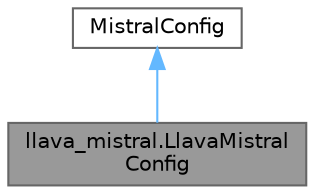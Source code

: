digraph "llava_mistral.LlavaMistralConfig"
{
 // LATEX_PDF_SIZE
  bgcolor="transparent";
  edge [fontname=Helvetica,fontsize=10,labelfontname=Helvetica,labelfontsize=10];
  node [fontname=Helvetica,fontsize=10,shape=box,height=0.2,width=0.4];
  Node1 [id="Node000001",label="llava_mistral.LlavaMistral\lConfig",height=0.2,width=0.4,color="gray40", fillcolor="grey60", style="filled", fontcolor="black",tooltip="LLaVA 모델의 Mistral 설정 클래스를 정의"];
  Node2 -> Node1 [id="edge1_Node000001_Node000002",dir="back",color="steelblue1",style="solid",tooltip=" "];
  Node2 [id="Node000002",label="MistralConfig",height=0.2,width=0.4,color="gray40", fillcolor="white", style="filled",tooltip=" "];
}
